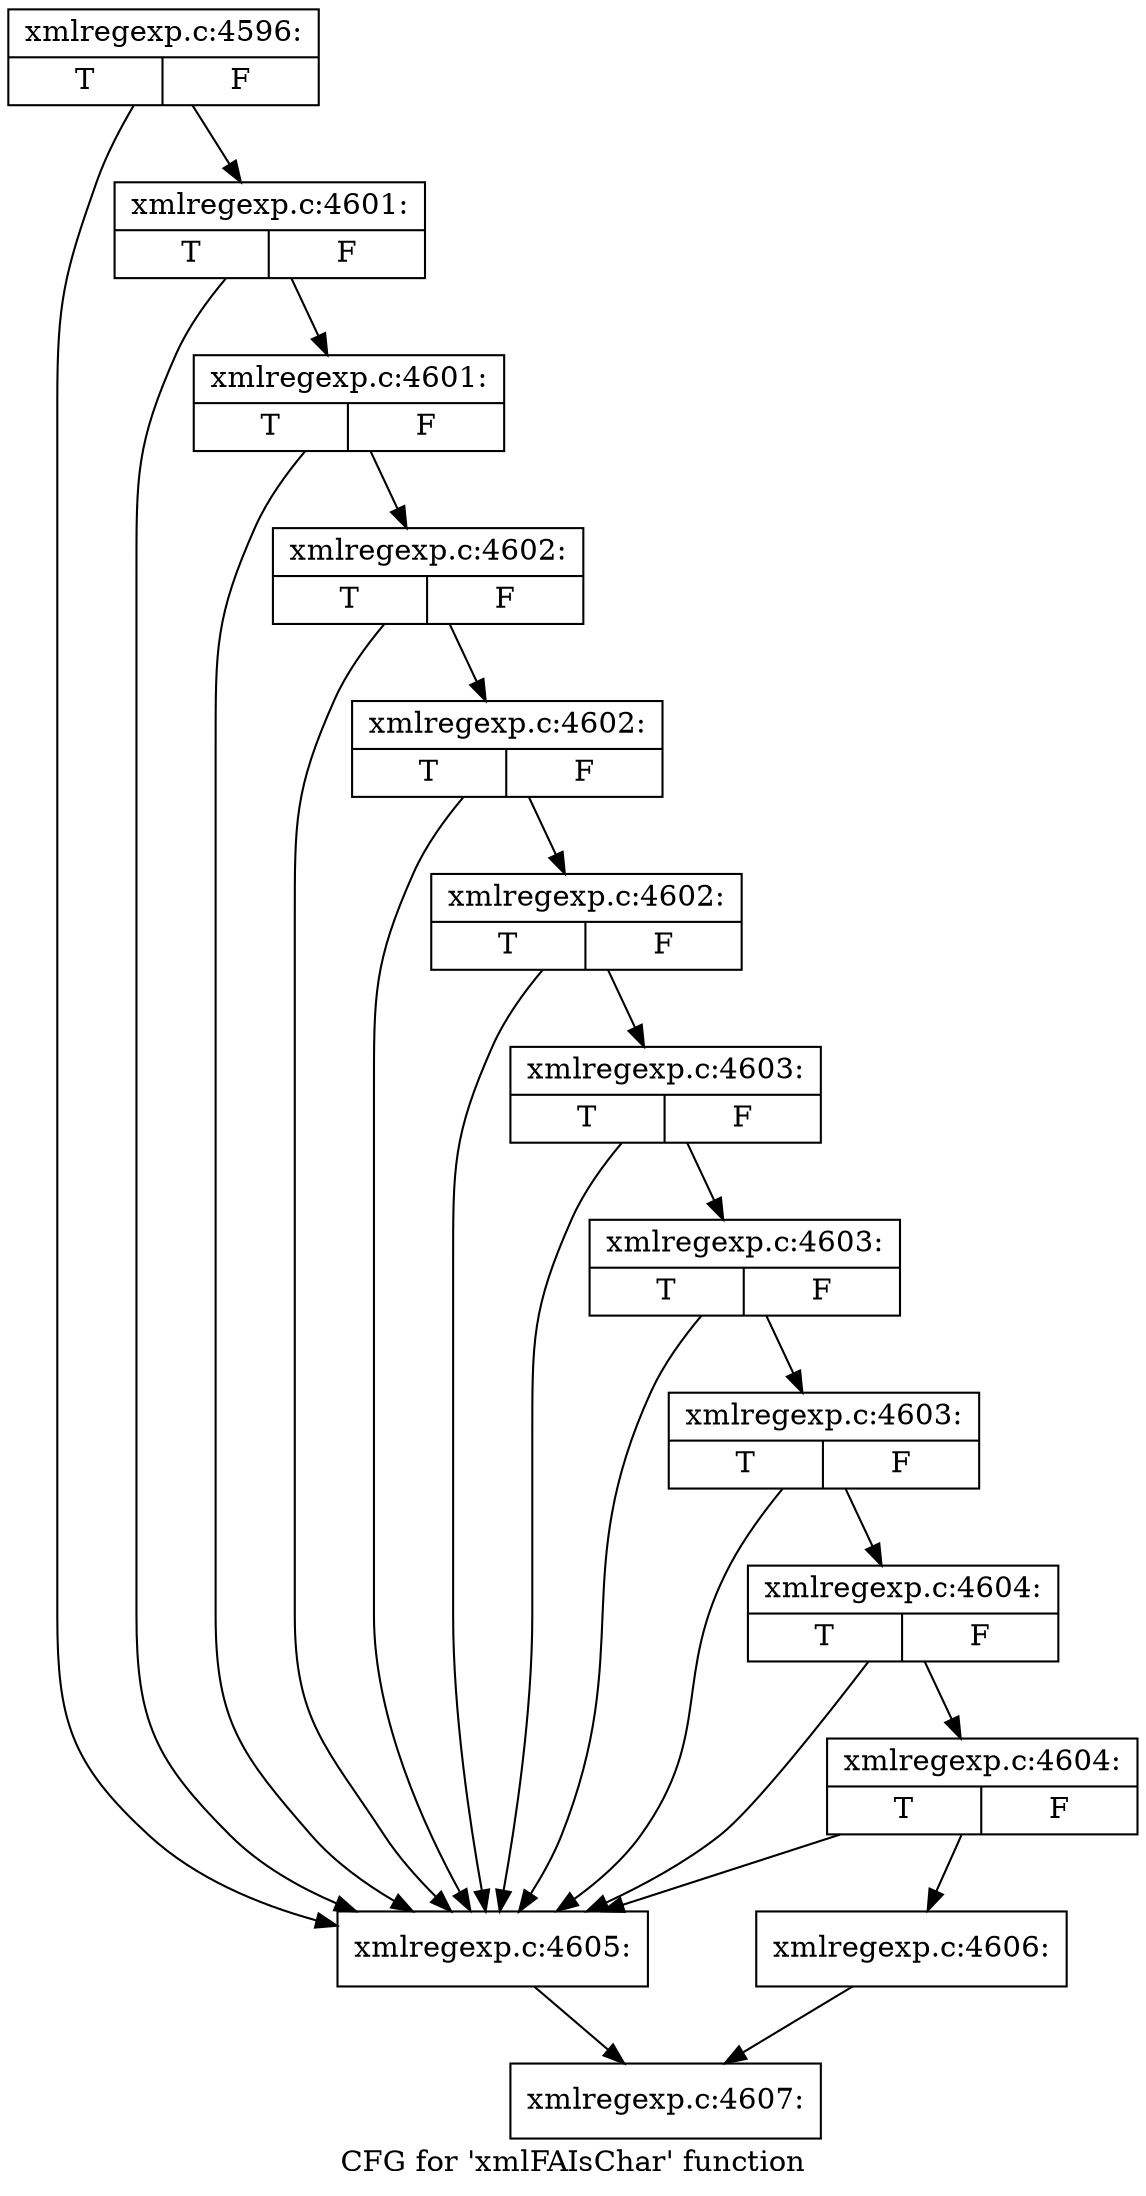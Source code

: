 digraph "CFG for 'xmlFAIsChar' function" {
	label="CFG for 'xmlFAIsChar' function";

	Node0x42cc790 [shape=record,label="{xmlregexp.c:4596:|{<s0>T|<s1>F}}"];
	Node0x42cc790 -> Node0x42e1750;
	Node0x42cc790 -> Node0x42e1c70;
	Node0x42e1c70 [shape=record,label="{xmlregexp.c:4601:|{<s0>T|<s1>F}}"];
	Node0x42e1c70 -> Node0x42e1750;
	Node0x42e1c70 -> Node0x42e1bf0;
	Node0x42e1bf0 [shape=record,label="{xmlregexp.c:4601:|{<s0>T|<s1>F}}"];
	Node0x42e1bf0 -> Node0x42e1750;
	Node0x42e1bf0 -> Node0x42e1b70;
	Node0x42e1b70 [shape=record,label="{xmlregexp.c:4602:|{<s0>T|<s1>F}}"];
	Node0x42e1b70 -> Node0x42e1750;
	Node0x42e1b70 -> Node0x42e1af0;
	Node0x42e1af0 [shape=record,label="{xmlregexp.c:4602:|{<s0>T|<s1>F}}"];
	Node0x42e1af0 -> Node0x42e1750;
	Node0x42e1af0 -> Node0x42e1a70;
	Node0x42e1a70 [shape=record,label="{xmlregexp.c:4602:|{<s0>T|<s1>F}}"];
	Node0x42e1a70 -> Node0x42e1750;
	Node0x42e1a70 -> Node0x42e19f0;
	Node0x42e19f0 [shape=record,label="{xmlregexp.c:4603:|{<s0>T|<s1>F}}"];
	Node0x42e19f0 -> Node0x42e1750;
	Node0x42e19f0 -> Node0x42e1970;
	Node0x42e1970 [shape=record,label="{xmlregexp.c:4603:|{<s0>T|<s1>F}}"];
	Node0x42e1970 -> Node0x42e1750;
	Node0x42e1970 -> Node0x42e18f0;
	Node0x42e18f0 [shape=record,label="{xmlregexp.c:4603:|{<s0>T|<s1>F}}"];
	Node0x42e18f0 -> Node0x42e1750;
	Node0x42e18f0 -> Node0x42e1870;
	Node0x42e1870 [shape=record,label="{xmlregexp.c:4604:|{<s0>T|<s1>F}}"];
	Node0x42e1870 -> Node0x42e1750;
	Node0x42e1870 -> Node0x42e17f0;
	Node0x42e17f0 [shape=record,label="{xmlregexp.c:4604:|{<s0>T|<s1>F}}"];
	Node0x42e17f0 -> Node0x42e1750;
	Node0x42e17f0 -> Node0x42e17a0;
	Node0x42e1750 [shape=record,label="{xmlregexp.c:4605:}"];
	Node0x42e1750 -> Node0x42ccb40;
	Node0x42e17a0 [shape=record,label="{xmlregexp.c:4606:}"];
	Node0x42e17a0 -> Node0x42ccb40;
	Node0x42ccb40 [shape=record,label="{xmlregexp.c:4607:}"];
}
